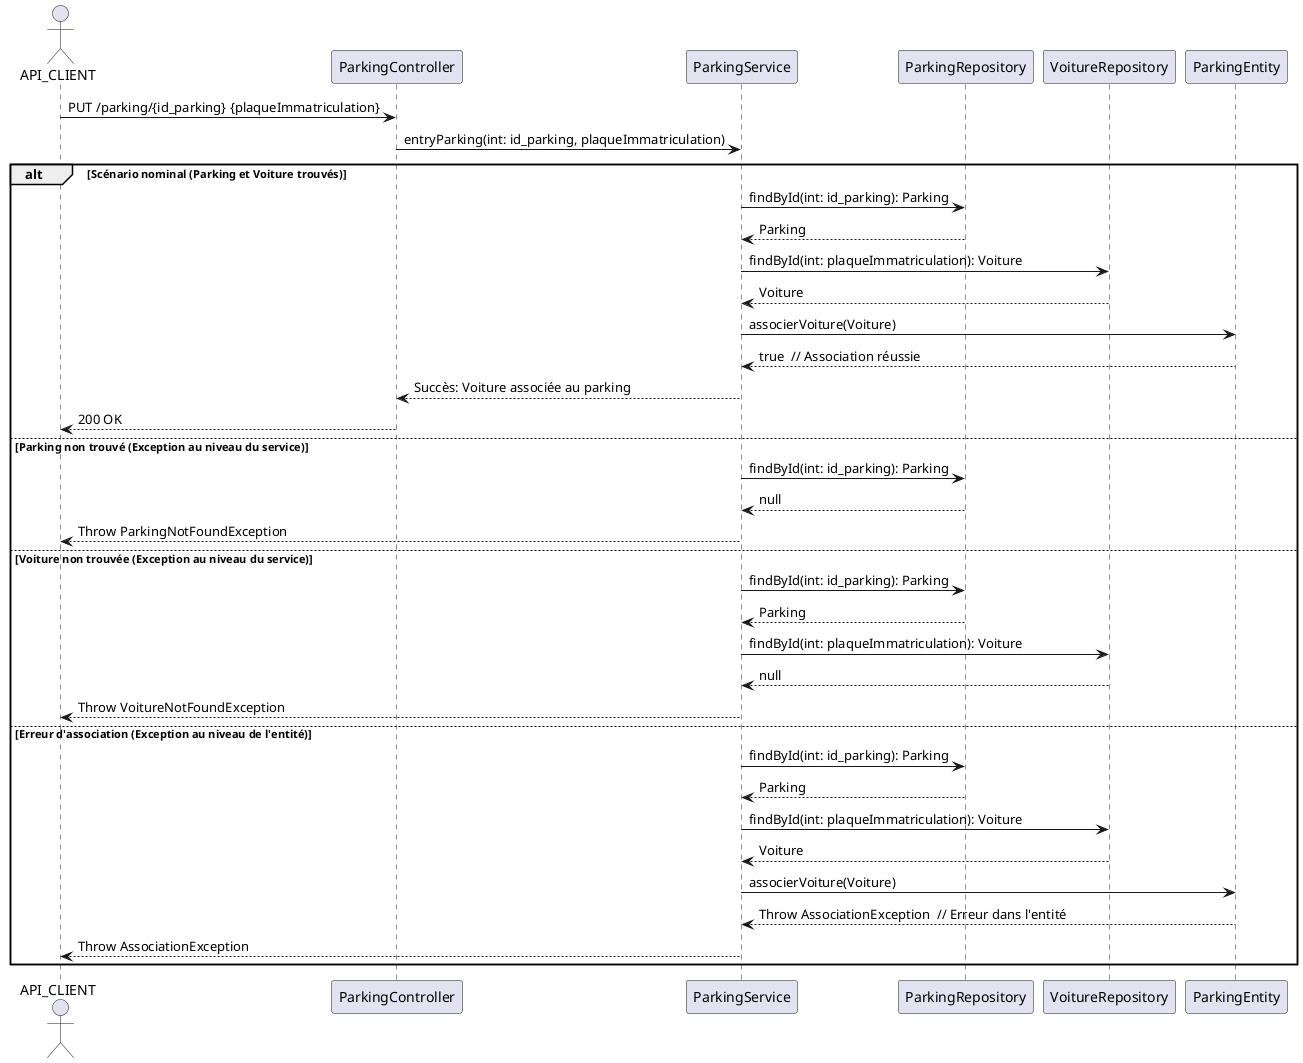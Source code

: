@startuml
actor API_CLIENT
participant "ParkingController" as PC
participant "ParkingService" as PS
participant "ParkingRepository" as PR
participant "VoitureRepository" as VR
participant "ParkingEntity" as PE

API_CLIENT -> PC: PUT /parking/{id_parking} {plaqueImmatriculation}
PC -> PS: entryParking(int: id_parking, plaqueImmatriculation)

alt Scénario nominal (Parking et Voiture trouvés)
    PS -> PR: findById(int: id_parking): Parking
    PR --> PS: Parking
    PS -> VR: findById(int: plaqueImmatriculation): Voiture
    VR --> PS: Voiture
    PS -> PE: associerVoiture(Voiture)
    PE --> PS: true  // Association réussie

    PS --> PC: Succès: Voiture associée au parking
    PC --> API_CLIENT: 200 OK

else Parking non trouvé (Exception au niveau du service)
    PS -> PR: findById(int: id_parking): Parking
    PR --> PS: null
    PS --> API_CLIENT: Throw ParkingNotFoundException

else Voiture non trouvée (Exception au niveau du service)
    PS -> PR: findById(int: id_parking): Parking
    PR --> PS: Parking
    PS -> VR: findById(int: plaqueImmatriculation): Voiture
    VR --> PS: null
    PS --> API_CLIENT: Throw VoitureNotFoundException

else Erreur d'association (Exception au niveau de l'entité)
    PS -> PR: findById(int: id_parking): Parking
    PR --> PS: Parking
    PS -> VR: findById(int: plaqueImmatriculation): Voiture
    VR --> PS: Voiture
    PS -> PE: associerVoiture(Voiture)
    PE --> PS: Throw AssociationException  // Erreur dans l'entité
    PS --> API_CLIENT: Throw AssociationException
end
@enduml
